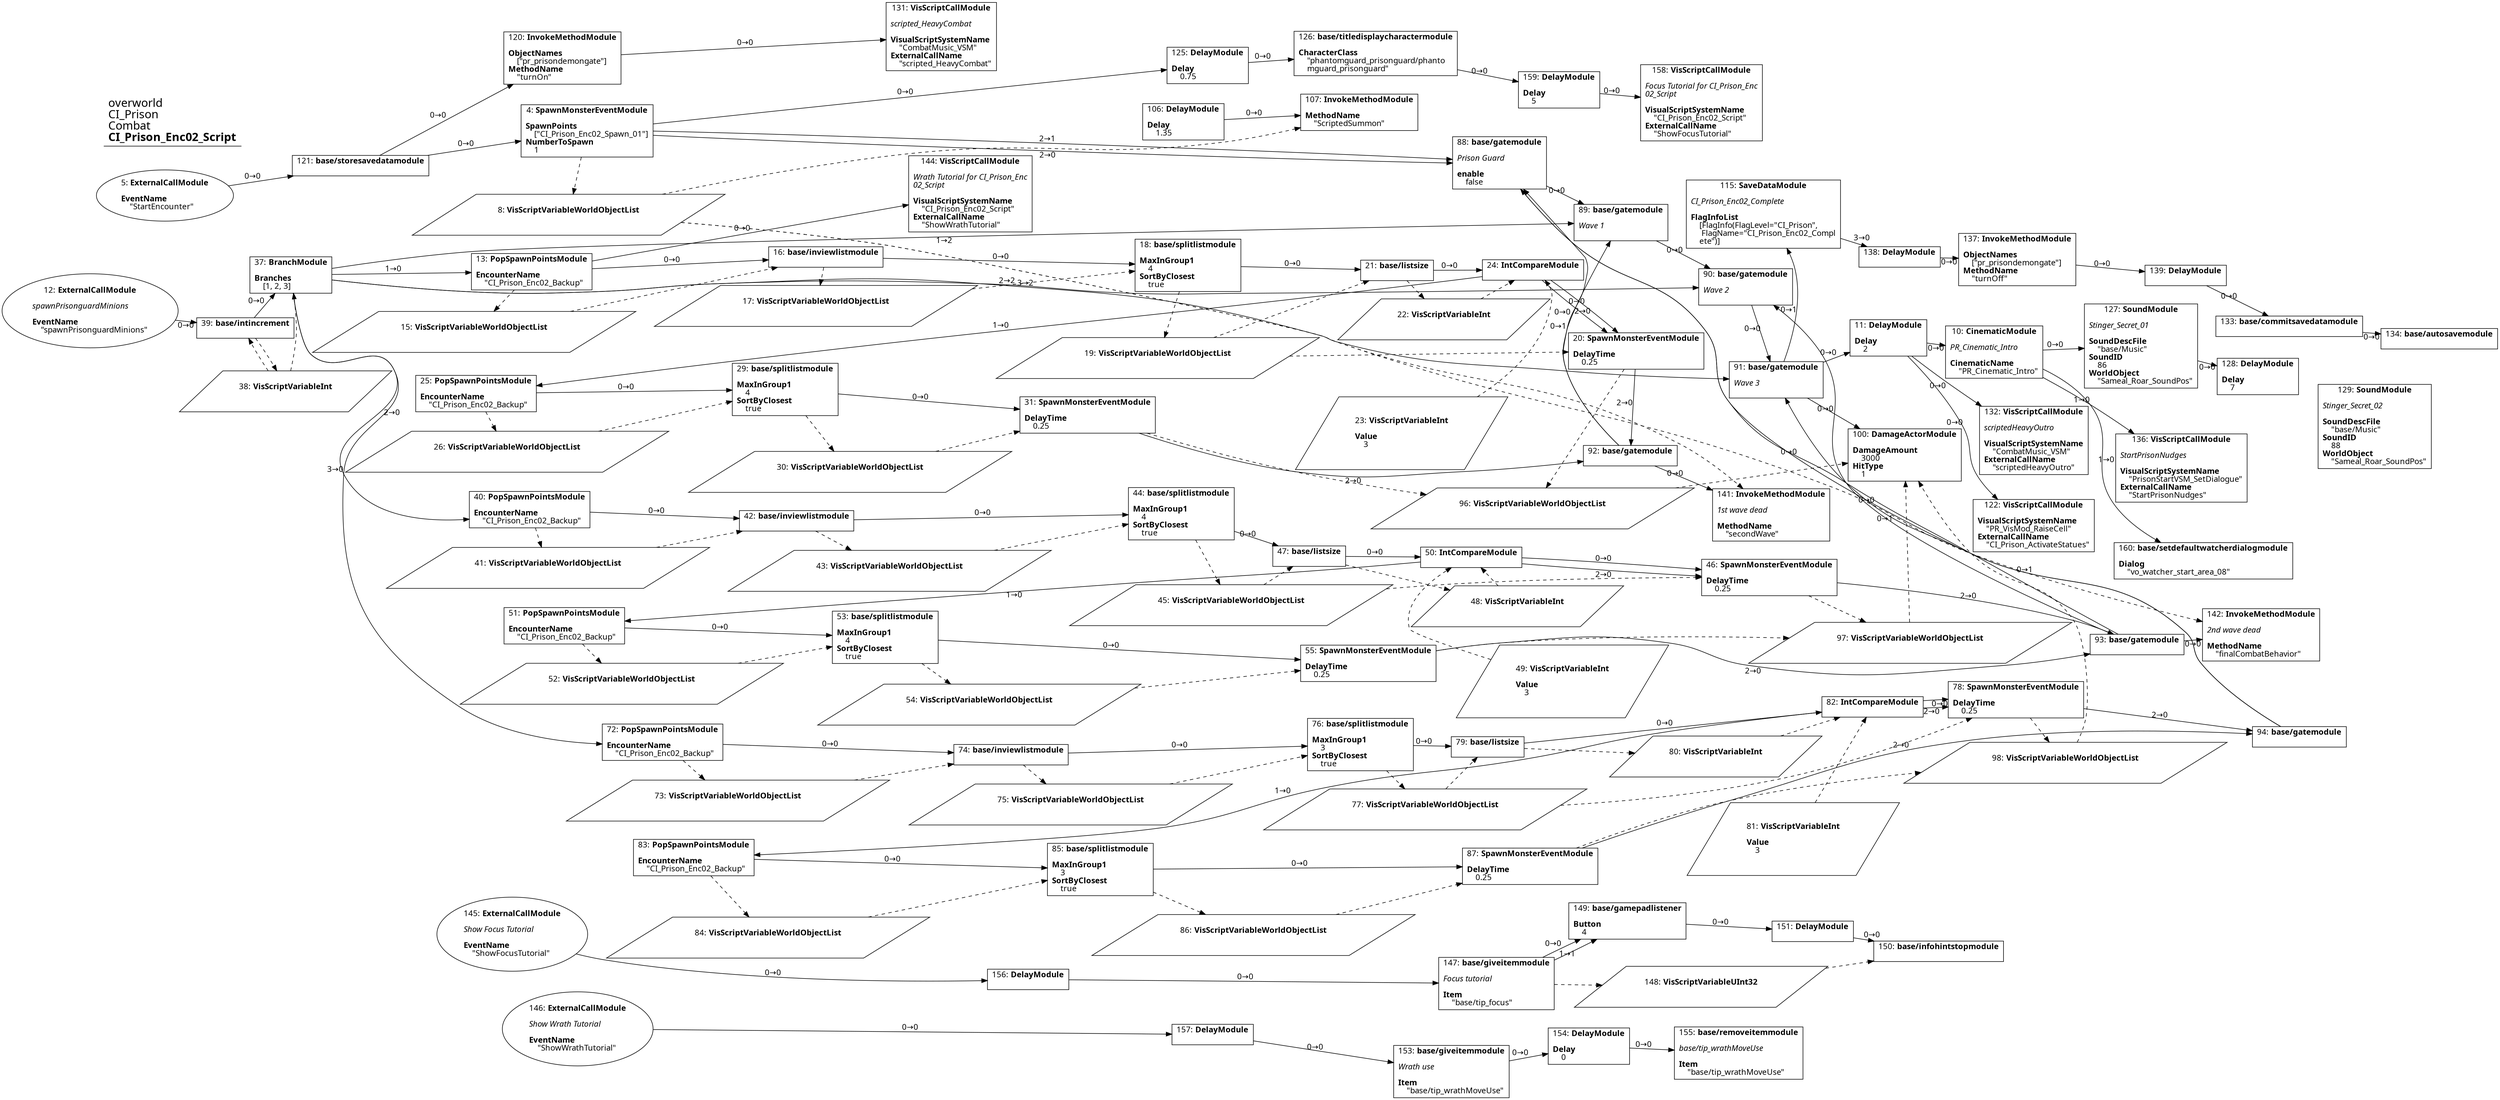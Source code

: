 digraph {
    layout = fdp;
    overlap = prism;
    sep = "+16";
    splines = spline;

    node [ shape = box ];

    graph [ fontname = "Segoe UI" ];
    node [ fontname = "Segoe UI" ];
    edge [ fontname = "Segoe UI" ];

    4 [ label = <4: <b>SpawnMonsterEventModule</b><br/><br/><b>SpawnPoints</b><br align="left"/>    [&quot;CI_Prison_Enc02_Spawn_01&quot;]<br align="left"/><b>NumberToSpawn</b><br align="left"/>    1<br align="left"/>> ];
    4 [ pos = "0.65400004,0.040000003!" ];
    4 -> 88 [ label = "2→1" ];
    4 -> 88 [ label = "2→0" ];
    4 -> 125 [ label = "0→0" ];
    4 -> 8 [ style = dashed ];

    5 [ label = <5: <b>ExternalCallModule</b><br/><br/><b>EventName</b><br align="left"/>    &quot;StartEncounter&quot;<br align="left"/>> ];
    5 [ shape = oval ]
    5 [ pos = "0.036000002,0.16800001!" ];
    5 -> 121 [ label = "0→0" ];

    8 [ label = <8: <b>VisScriptVariableWorldObjectList</b><br/><br/>> ];
    8 [ shape = parallelogram ]
    8 [ pos = "0.684,-0.178!" ];

    10 [ label = <10: <b>CinematicModule</b><br/><br/><i>PR_Cinematic_Intro<br align="left"/></i><br align="left"/><b>CinematicName</b><br align="left"/>    &quot;PR_Cinematic_Intro&quot;<br align="left"/>> ];
    10 [ pos = "3.045,-0.155!" ];
    10 -> 127 [ label = "0→0" ];
    10 -> 136 [ label = "1→0" ];
    10 -> 160 [ label = "1→0" ];

    11 [ label = <11: <b>DelayModule</b><br/><br/><b>Delay</b><br align="left"/>    2<br align="left"/>> ];
    11 [ pos = "2.7670002,-0.155!" ];
    11 -> 10 [ label = "0→0" ];
    11 -> 132 [ label = "0→0" ];
    11 -> 122 [ label = "0→0" ];

    12 [ label = <12: <b>ExternalCallModule</b><br/><br/><i>spawnPrisonguardMinions<br align="left"/></i><br align="left"/><b>EventName</b><br align="left"/>    &quot;spawnPrisonguardMinions&quot;<br align="left"/>> ];
    12 [ shape = oval ]
    12 [ pos = "0.009000001,-0.388!" ];
    12 -> 39 [ label = "0→0" ];

    13 [ label = <13: <b>PopSpawnPointsModule</b><br/><br/><b>EncounterName</b><br align="left"/>    &quot;CI_Prison_Enc02_Backup&quot;<br align="left"/>> ];
    13 [ pos = "0.693,-0.32700002!" ];
    13 -> 16 [ label = "0→0" ];
    13 -> 144 [ label = "0→0" ];
    13 -> 15 [ style = dashed ];

    15 [ label = <15: <b>VisScriptVariableWorldObjectList</b><br/><br/>> ];
    15 [ shape = parallelogram ]
    15 [ pos = "0.711,-0.46400002!" ];

    16 [ label = <16: <b>base/inviewlistmodule</b><br/><br/>> ];
    16 [ pos = "0.95100003,-0.31300002!" ];
    16 -> 18 [ label = "0→0" ];
    15 -> 16 [ style = dashed ];
    16 -> 17 [ style = dashed ];

    17 [ label = <17: <b>VisScriptVariableWorldObjectList</b><br/><br/>> ];
    17 [ shape = parallelogram ]
    17 [ pos = "0.97,-0.46300003!" ];

    18 [ label = <18: <b>base/splitlistmodule</b><br/><br/><b>MaxInGroup1</b><br align="left"/>    4<br align="left"/><b>SortByClosest</b><br align="left"/>    true<br align="left"/>> ];
    18 [ pos = "1.215,-0.30600002!" ];
    18 -> 21 [ label = "0→0" ];
    17 -> 18 [ style = dashed ];
    18 -> 19 [ style = dashed ];

    19 [ label = <19: <b>VisScriptVariableWorldObjectList</b><br/><br/>> ];
    19 [ shape = parallelogram ]
    19 [ pos = "1.2290001,-0.469!" ];

    20 [ label = <20: <b>SpawnMonsterEventModule</b><br/><br/><b>DelayTime</b><br align="left"/>    0.25<br align="left"/>> ];
    20 [ pos = "1.8560001,-0.32500002!" ];
    20 -> 92 [ label = "2→0" ];
    19 -> 20 [ style = dashed ];
    20 -> 96 [ style = dashed ];

    21 [ label = <21: <b>base/listsize</b><br/><br/>> ];
    21 [ pos = "1.4300001,-0.32200003!" ];
    21 -> 24 [ label = "0→0" ];
    19 -> 21 [ style = dashed ];
    21 -> 22 [ style = dashed ];

    22 [ label = <22: <b>VisScriptVariableInt</b><br/><br/>> ];
    22 [ shape = parallelogram ]
    22 [ pos = "1.4810001,-0.42800003!" ];

    23 [ label = <23: <b>VisScriptVariableInt</b><br/><br/><b>Value</b><br align="left"/>    3<br align="left"/>> ];
    23 [ shape = parallelogram ]
    23 [ pos = "1.5370001,-0.49100003!" ];

    24 [ label = <24: <b>IntCompareModule</b><br/><br/>> ];
    24 [ pos = "1.618,-0.31800002!" ];
    24 -> 20 [ label = "0→0" ];
    24 -> 20 [ label = "2→0" ];
    24 -> 25 [ label = "1→0" ];
    22 -> 24 [ style = dashed ];
    23 -> 24 [ style = dashed ];

    25 [ label = <25: <b>PopSpawnPointsModule</b><br/><br/><b>EncounterName</b><br align="left"/>    &quot;CI_Prison_Enc02_Backup&quot;<br align="left"/>> ];
    25 [ pos = "0.67200005,-0.55700004!" ];
    25 -> 29 [ label = "0→0" ];
    25 -> 26 [ style = dashed ];

    26 [ label = <26: <b>VisScriptVariableWorldObjectList</b><br/><br/>> ];
    26 [ shape = parallelogram ]
    26 [ pos = "0.684,-0.697!" ];

    29 [ label = <29: <b>base/splitlistmodule</b><br/><br/><b>MaxInGroup1</b><br align="left"/>    4<br align="left"/><b>SortByClosest</b><br align="left"/>    true<br align="left"/>> ];
    29 [ pos = "0.9620001,-0.53900003!" ];
    29 -> 31 [ label = "0→0" ];
    29 -> 30 [ style = dashed ];
    26 -> 29 [ style = dashed ];

    30 [ label = <30: <b>VisScriptVariableWorldObjectList</b><br/><br/>> ];
    30 [ shape = parallelogram ]
    30 [ pos = "0.96300006,-0.702!" ];

    31 [ label = <31: <b>SpawnMonsterEventModule</b><br/><br/><b>DelayTime</b><br align="left"/>    0.25<br align="left"/>> ];
    31 [ pos = "1.194,-0.563!" ];
    31 -> 92 [ label = "2→0" ];
    30 -> 31 [ style = dashed ];
    31 -> 96 [ style = dashed ];

    37 [ label = <37: <b>BranchModule</b><br/><br/><b>Branches</b><br align="left"/>    [1, 2, 3]<br align="left"/>> ];
    37 [ pos = "0.47700003,-0.388!" ];
    37 -> 13 [ label = "1→0" ];
    37 -> 40 [ label = "2→0" ];
    37 -> 72 [ label = "3→0" ];
    37 -> 89 [ label = "1→2" ];
    37 -> 90 [ label = "2→2" ];
    37 -> 91 [ label = "3→2" ];
    38 -> 37 [ style = dashed ];

    38 [ label = <38: <b>VisScriptVariableInt</b><br/><br/>> ];
    38 [ shape = parallelogram ]
    38 [ pos = "0.26200002,-0.531!" ];

    39 [ label = <39: <b>base/intincrement</b><br/><br/>> ];
    39 [ pos = "0.254,-0.38900003!" ];
    39 -> 37 [ label = "0→0" ];
    38 -> 39 [ style = dashed ];
    39 -> 38 [ style = dashed ];

    40 [ label = <40: <b>PopSpawnPointsModule</b><br/><br/><b>EncounterName</b><br align="left"/>    &quot;CI_Prison_Enc02_Backup&quot;<br align="left"/>> ];
    40 [ pos = "0.65800005,-0.83800006!" ];
    40 -> 42 [ label = "0→0" ];
    40 -> 41 [ style = dashed ];

    41 [ label = <41: <b>VisScriptVariableWorldObjectList</b><br/><br/>> ];
    41 [ shape = parallelogram ]
    41 [ pos = "0.67600006,-0.975!" ];

    42 [ label = <42: <b>base/inviewlistmodule</b><br/><br/>> ];
    42 [ pos = "0.91600007,-0.82400006!" ];
    42 -> 44 [ label = "0→0" ];
    41 -> 42 [ style = dashed ];
    42 -> 43 [ style = dashed ];

    43 [ label = <43: <b>VisScriptVariableWorldObjectList</b><br/><br/>> ];
    43 [ shape = parallelogram ]
    43 [ pos = "0.94100004,-0.97700006!" ];

    44 [ label = <44: <b>base/splitlistmodule</b><br/><br/><b>MaxInGroup1</b><br align="left"/>    4<br align="left"/><b>SortByClosest</b><br align="left"/>    true<br align="left"/>> ];
    44 [ pos = "1.1620001,-0.837!" ];
    44 -> 47 [ label = "0→0" ];
    43 -> 44 [ style = dashed ];
    44 -> 45 [ style = dashed ];

    45 [ label = <45: <b>VisScriptVariableWorldObjectList</b><br/><br/>> ];
    45 [ shape = parallelogram ]
    45 [ pos = "1.194,-0.98!" ];

    46 [ label = <46: <b>SpawnMonsterEventModule</b><br/><br/><b>DelayTime</b><br align="left"/>    0.25<br align="left"/>> ];
    46 [ pos = "1.838,-0.82600003!" ];
    46 -> 93 [ label = "2→0" ];
    45 -> 46 [ style = dashed ];
    46 -> 97 [ style = dashed ];

    47 [ label = <47: <b>base/listsize</b><br/><br/>> ];
    47 [ pos = "1.3950001,-0.83300006!" ];
    47 -> 50 [ label = "0→0" ];
    45 -> 47 [ style = dashed ];
    47 -> 48 [ style = dashed ];

    48 [ label = <48: <b>VisScriptVariableInt</b><br/><br/>> ];
    48 [ shape = parallelogram ]
    48 [ pos = "1.4460001,-0.93900007!" ];

    49 [ label = <49: <b>VisScriptVariableInt</b><br/><br/><b>Value</b><br align="left"/>    3<br align="left"/>> ];
    49 [ shape = parallelogram ]
    49 [ pos = "1.5020001,-1.0020001!" ];

    50 [ label = <50: <b>IntCompareModule</b><br/><br/>> ];
    50 [ pos = "1.5830001,-0.82900006!" ];
    50 -> 46 [ label = "0→0" ];
    50 -> 46 [ label = "2→0" ];
    50 -> 51 [ label = "1→0" ];
    48 -> 50 [ style = dashed ];
    49 -> 50 [ style = dashed ];

    51 [ label = <51: <b>PopSpawnPointsModule</b><br/><br/><b>EncounterName</b><br align="left"/>    &quot;CI_Prison_Enc02_Backup&quot;<br align="left"/>> ];
    51 [ pos = "0.637,-1.0680001!" ];
    51 -> 53 [ label = "0→0" ];
    51 -> 52 [ style = dashed ];

    52 [ label = <52: <b>VisScriptVariableWorldObjectList</b><br/><br/>> ];
    52 [ shape = parallelogram ]
    52 [ pos = "0.64900005,-1.2080001!" ];

    53 [ label = <53: <b>base/splitlistmodule</b><br/><br/><b>MaxInGroup1</b><br align="left"/>    4<br align="left"/><b>SortByClosest</b><br align="left"/>    true<br align="left"/>> ];
    53 [ pos = "0.89900005,-1.07!" ];
    53 -> 55 [ label = "0→0" ];
    53 -> 54 [ style = dashed ];
    52 -> 53 [ style = dashed ];

    54 [ label = <54: <b>VisScriptVariableWorldObjectList</b><br/><br/>> ];
    54 [ shape = parallelogram ]
    54 [ pos = "0.92800003,-1.213!" ];

    55 [ label = <55: <b>SpawnMonsterEventModule</b><br/><br/><b>DelayTime</b><br align="left"/>    0.25<br align="left"/>> ];
    55 [ pos = "1.159,-1.074!" ];
    55 -> 93 [ label = "2→0" ];
    54 -> 55 [ style = dashed ];
    55 -> 97 [ style = dashed ];

    72 [ label = <72: <b>PopSpawnPointsModule</b><br/><br/><b>EncounterName</b><br align="left"/>    &quot;CI_Prison_Enc02_Backup&quot;<br align="left"/>> ];
    72 [ pos = "0.66800004,-1.3460001!" ];
    72 -> 74 [ label = "0→0" ];
    72 -> 73 [ style = dashed ];

    73 [ label = <73: <b>VisScriptVariableWorldObjectList</b><br/><br/>> ];
    73 [ shape = parallelogram ]
    73 [ pos = "0.68600005,-1.483!" ];

    74 [ label = <74: <b>base/inviewlistmodule</b><br/><br/>> ];
    74 [ pos = "0.92600006,-1.332!" ];
    74 -> 76 [ label = "0→0" ];
    73 -> 74 [ style = dashed ];
    74 -> 75 [ style = dashed ];

    75 [ label = <75: <b>VisScriptVariableWorldObjectList</b><br/><br/>> ];
    75 [ shape = parallelogram ]
    75 [ pos = "0.95100003,-1.485!" ];

    76 [ label = <76: <b>base/splitlistmodule</b><br/><br/><b>MaxInGroup1</b><br align="left"/>    3<br align="left"/><b>SortByClosest</b><br align="left"/>    true<br align="left"/>> ];
    76 [ pos = "1.172,-1.345!" ];
    76 -> 79 [ label = "0→0" ];
    75 -> 76 [ style = dashed ];
    76 -> 77 [ style = dashed ];

    77 [ label = <77: <b>VisScriptVariableWorldObjectList</b><br/><br/>> ];
    77 [ shape = parallelogram ]
    77 [ pos = "1.2040001,-1.488!" ];

    78 [ label = <78: <b>SpawnMonsterEventModule</b><br/><br/><b>DelayTime</b><br align="left"/>    0.25<br align="left"/>> ];
    78 [ pos = "1.848,-1.3340001!" ];
    78 -> 94 [ label = "2→0" ];
    77 -> 78 [ style = dashed ];
    78 -> 98 [ style = dashed ];

    79 [ label = <79: <b>base/listsize</b><br/><br/>> ];
    79 [ pos = "1.4050001,-1.3410001!" ];
    79 -> 82 [ label = "0→0" ];
    77 -> 79 [ style = dashed ];
    79 -> 80 [ style = dashed ];

    80 [ label = <80: <b>VisScriptVariableInt</b><br/><br/>> ];
    80 [ shape = parallelogram ]
    80 [ pos = "1.4560001,-1.447!" ];

    81 [ label = <81: <b>VisScriptVariableInt</b><br/><br/><b>Value</b><br align="left"/>    3<br align="left"/>> ];
    81 [ shape = parallelogram ]
    81 [ pos = "1.5120001,-1.5100001!" ];

    82 [ label = <82: <b>IntCompareModule</b><br/><br/>> ];
    82 [ pos = "1.593,-1.337!" ];
    82 -> 78 [ label = "0→0" ];
    82 -> 78 [ label = "2→0" ];
    82 -> 83 [ label = "1→0" ];
    80 -> 82 [ style = dashed ];
    81 -> 82 [ style = dashed ];

    83 [ label = <83: <b>PopSpawnPointsModule</b><br/><br/><b>EncounterName</b><br align="left"/>    &quot;CI_Prison_Enc02_Backup&quot;<br align="left"/>> ];
    83 [ pos = "0.647,-1.5760001!" ];
    83 -> 85 [ label = "0→0" ];
    83 -> 84 [ style = dashed ];

    84 [ label = <84: <b>VisScriptVariableWorldObjectList</b><br/><br/>> ];
    84 [ shape = parallelogram ]
    84 [ pos = "0.65900004,-1.7160001!" ];

    85 [ label = <85: <b>base/splitlistmodule</b><br/><br/><b>MaxInGroup1</b><br align="left"/>    3<br align="left"/><b>SortByClosest</b><br align="left"/>    true<br align="left"/>> ];
    85 [ pos = "0.90900004,-1.5780001!" ];
    85 -> 87 [ label = "0→0" ];
    85 -> 86 [ style = dashed ];
    84 -> 85 [ style = dashed ];

    86 [ label = <86: <b>VisScriptVariableWorldObjectList</b><br/><br/>> ];
    86 [ shape = parallelogram ]
    86 [ pos = "0.938,-1.7210001!" ];

    87 [ label = <87: <b>SpawnMonsterEventModule</b><br/><br/><b>DelayTime</b><br align="left"/>    0.25<br align="left"/>> ];
    87 [ pos = "1.169,-1.582!" ];
    87 -> 94 [ label = "2→0" ];
    86 -> 87 [ style = dashed ];
    87 -> 98 [ style = dashed ];

    88 [ label = <88: <b>base/gatemodule</b><br/><br/><i>Prison Guard<br align="left"/></i><br align="left"/><b>enable</b><br align="left"/>    false<br align="left"/>> ];
    88 [ pos = "2.0900002,0.027!" ];
    88 -> 89 [ label = "0→0" ];

    89 [ label = <89: <b>base/gatemodule</b><br/><br/><i>Wave 1<br align="left"/></i><br align="left"/>> ];
    89 [ pos = "2.259,-0.030000001!" ];
    89 -> 90 [ label = "0→0" ];

    90 [ label = <90: <b>base/gatemodule</b><br/><br/><i>Wave 2<br align="left"/></i><br align="left"/>> ];
    90 [ pos = "2.3920002,-0.108!" ];
    90 -> 91 [ label = "0→0" ];

    91 [ label = <91: <b>base/gatemodule</b><br/><br/><i>Wave 3<br align="left"/></i><br align="left"/>> ];
    91 [ pos = "2.548,-0.21200001!" ];
    91 -> 11 [ label = "0→0" ];
    91 -> 100 [ label = "0→0" ];
    91 -> 115 [ label = "0→1" ];

    92 [ label = <92: <b>base/gatemodule</b><br/><br/>> ];
    92 [ pos = "2.167,-0.47300002!" ];
    92 -> 89 [ label = "0→1" ];
    92 -> 88 [ label = "0→0" ];
    92 -> 141 [ label = "0→0" ];

    93 [ label = <93: <b>base/gatemodule</b><br/><br/>> ];
    93 [ pos = "2.1490002,-1.065!" ];
    93 -> 90 [ label = "0→1" ];
    93 -> 88 [ label = "0→0" ];
    93 -> 142 [ label = "0→0" ];

    94 [ label = <94: <b>base/gatemodule</b><br/><br/>> ];
    94 [ pos = "2.115,-1.5530001!" ];
    94 -> 91 [ label = "0→1" ];
    94 -> 88 [ label = "0→0" ];

    96 [ label = <96: <b>VisScriptVariableWorldObjectList</b><br/><br/>> ];
    96 [ shape = parallelogram ]
    96 [ pos = "1.8640001,-0.53800005!" ];

    97 [ label = <97: <b>VisScriptVariableWorldObjectList</b><br/><br/>> ];
    97 [ shape = parallelogram ]
    97 [ pos = "1.8590001,-1.09!" ];

    98 [ label = <98: <b>VisScriptVariableWorldObjectList</b><br/><br/>> ];
    98 [ shape = parallelogram ]
    98 [ pos = "1.863,-1.554!" ];

    100 [ label = <100: <b>DamageActorModule</b><br/><br/><b>DamageAmount</b><br align="left"/>    3000<br align="left"/><b>HitType</b><br align="left"/>    1<br align="left"/>> ];
    100 [ pos = "2.7670002,-0.34500003!" ];
    96 -> 100 [ style = dashed ];
    97 -> 100 [ style = dashed ];
    98 -> 100 [ style = dashed ];

    106 [ label = <106: <b>DelayModule</b><br/><br/><b>Delay</b><br align="left"/>    1.35<br align="left"/>> ];
    106 [ pos = "1.016,0.067!" ];
    106 -> 107 [ label = "0→0" ];

    107 [ label = <107: <b>InvokeMethodModule</b><br/><br/><b>MethodName</b><br align="left"/>    &quot;ScriptedSummon&quot;<br align="left"/>> ];
    107 [ pos = "1.1780001,0.067!" ];
    8 -> 107 [ style = dashed ];

    115 [ label = <115: <b>SaveDataModule</b><br/><br/><i>CI_Prison_Enc02_Complete<br align="left"/></i><br align="left"/><b>FlagInfoList</b><br align="left"/>    [FlagInfo(FlagLevel=&quot;CI_Prison&quot;,<br align="left"/>     FlagName=&quot;CI_Prison_Enc02_Compl<br align="left"/>    ete&quot;)]<br align="left"/>> ];
    115 [ pos = "2.765,0.09200001!" ];
    115 -> 138 [ label = "3→0" ];

    120 [ label = <120: <b>InvokeMethodModule</b><br/><br/><b>ObjectNames</b><br align="left"/>    [&quot;pr_prisondemongate&quot;]<br align="left"/><b>MethodName</b><br align="left"/>    &quot;turnOn&quot;<br align="left"/>> ];
    120 [ pos = "0.65000004,0.316!" ];
    120 -> 131 [ label = "0→0" ];

    121 [ label = <121: <b>base/storesavedatamodule</b><br/><br/>> ];
    121 [ pos = "0.26900002,0.16800001!" ];
    121 -> 120 [ label = "0→0" ];
    121 -> 4 [ label = "0→0" ];

    122 [ label = <122: <b>VisScriptCallModule</b><br/><br/><b>VisualScriptSystemName</b><br align="left"/>    &quot;PR_VisMod_RaiseCell&quot;<br align="left"/><b>ExternalCallName</b><br align="left"/>    &quot;CI_Prison_ActivateStatues&quot;<br align="left"/>> ];
    122 [ pos = "3.0470002,-0.36200002!" ];

    125 [ label = <125: <b>DelayModule</b><br/><br/><b>Delay</b><br align="left"/>    0.75<br align="left"/>> ];
    125 [ pos = "0.98100007,0.26900002!" ];
    125 -> 126 [ label = "0→0" ];

    126 [ label = <126: <b>base/titledisplaycharactermodule</b><br/><br/><b>CharacterClass</b><br align="left"/>    &quot;phantomguard_prisonguard/phanto<br align="left"/>    mguard_prisonguard&quot;<br align="left"/>> ];
    126 [ pos = "1.1270001,0.26900002!" ];
    126 -> 159 [ label = "0→0" ];

    127 [ label = <127: <b>SoundModule</b><br/><br/><i>Stinger_Secret_01<br align="left"/></i><br align="left"/><b>SoundDescFile</b><br align="left"/>    &quot;base/Music&quot;<br align="left"/><b>SoundID</b><br align="left"/>    86<br align="left"/><b>WorldObject</b><br align="left"/>    &quot;Sameal_Roar_SoundPos&quot;<br align="left"/>> ];
    127 [ pos = "3.285,-0.155!" ];
    127 -> 128 [ label = "0→0" ];

    128 [ label = <128: <b>DelayModule</b><br/><br/><b>Delay</b><br align="left"/>    7<br align="left"/>> ];
    128 [ pos = "3.4770002,-0.155!" ];

    129 [ label = <129: <b>SoundModule</b><br/><br/><i>Stinger_Secret_02<br align="left"/></i><br align="left"/><b>SoundDescFile</b><br align="left"/>    &quot;base/Music&quot;<br align="left"/><b>SoundID</b><br align="left"/>    88<br align="left"/><b>WorldObject</b><br align="left"/>    &quot;Sameal_Roar_SoundPos&quot;<br align="left"/>> ];
    129 [ pos = "3.65,-0.155!" ];

    131 [ label = <131: <b>VisScriptCallModule</b><br/><br/><i>scripted_HeavyCombat<br align="left"/></i><br align="left"/><b>VisualScriptSystemName</b><br align="left"/>    &quot;CombatMusic_VSM&quot;<br align="left"/><b>ExternalCallName</b><br align="left"/>    &quot;scripted_HeavyCombat&quot;<br align="left"/>> ];
    131 [ pos = "0.86,0.316!" ];

    132 [ label = <132: <b>VisScriptCallModule</b><br/><br/><i>scriptedHeavyOutro<br align="left"/></i><br align="left"/><b>VisualScriptSystemName</b><br align="left"/>    &quot;CombatMusic_VSM&quot;<br align="left"/><b>ExternalCallName</b><br align="left"/>    &quot;scriptedHeavyOutro&quot;<br align="left"/>> ];
    132 [ pos = "3.0460002,-0.28300002!" ];

    133 [ label = <133: <b>base/commitsavedatamodule</b><br/><br/>> ];
    133 [ pos = "3.6440003,0.046000004!" ];
    133 -> 134 [ label = "0→0" ];

    134 [ label = <134: <b>base/autosavemodule</b><br/><br/>> ];
    134 [ pos = "3.8810003,0.046000004!" ];

    136 [ label = <136: <b>VisScriptCallModule</b><br/><br/><i>StartPrisonNudges<br align="left"/></i><br align="left"/><b>VisualScriptSystemName</b><br align="left"/>    &quot;PrisonStartVSM_SetDialogue&quot;<br align="left"/><b>ExternalCallName</b><br align="left"/>    &quot;StartPrisonNudges&quot;<br align="left"/>> ];
    136 [ pos = "3.2860003,-0.30800003!" ];

    137 [ label = <137: <b>InvokeMethodModule</b><br/><br/><b>ObjectNames</b><br align="left"/>    [&quot;pr_prisondemongate&quot;]<br align="left"/><b>MethodName</b><br align="left"/>    &quot;turnOff&quot;<br align="left"/>> ];
    137 [ pos = "3.2430003,0.046000004!" ];
    137 -> 139 [ label = "0→0" ];

    138 [ label = <138: <b>DelayModule</b><br/><br/>> ];
    138 [ pos = "3.0470002,0.046000004!" ];
    138 -> 137 [ label = "0→0" ];

    139 [ label = <139: <b>DelayModule</b><br/><br/>> ];
    139 [ pos = "3.463,0.046000004!" ];
    139 -> 133 [ label = "0→0" ];

    141 [ label = <141: <b>InvokeMethodModule</b><br/><br/><i>1st wave dead<br align="left"/></i><br align="left"/><b>MethodName</b><br align="left"/>    &quot;secondWave&quot;<br align="left"/>> ];
    141 [ pos = "2.368,-0.47200003!" ];
    8 -> 141 [ style = dashed ];

    142 [ label = <142: <b>InvokeMethodModule</b><br/><br/><i>2nd wave dead<br align="left"/></i><br align="left"/><b>MethodName</b><br align="left"/>    &quot;finalCombatBehavior&quot;<br align="left"/>> ];
    142 [ pos = "2.391,-1.0530001!" ];
    8 -> 142 [ style = dashed ];

    144 [ label = <144: <b>VisScriptCallModule</b><br/><br/><i>Wrath Tutorial for CI_Prison_Enc<br align="left"/>02_Script<br align="left"/></i><br align="left"/><b>VisualScriptSystemName</b><br align="left"/>    &quot;CI_Prison_Enc02_Script&quot;<br align="left"/><b>ExternalCallName</b><br align="left"/>    &quot;ShowWrathTutorial&quot;<br align="left"/>> ];
    144 [ pos = "0.97300005,-0.215!" ];

    145 [ label = <145: <b>ExternalCallModule</b><br/><br/><i>Show Focus Tutorial<br align="left"/></i><br align="left"/><b>EventName</b><br align="left"/>    &quot;ShowFocusTutorial&quot;<br align="left"/>> ];
    145 [ shape = oval ]
    145 [ pos = "0.611,-2.104!" ];
    145 -> 156 [ label = "0→0" ];

    146 [ label = <146: <b>ExternalCallModule</b><br/><br/><i>Show Wrath Tutorial<br align="left"/></i><br align="left"/><b>EventName</b><br align="left"/>    &quot;ShowWrathTutorial&quot;<br align="left"/>> ];
    146 [ shape = oval ]
    146 [ pos = "0.611,-2.434!" ];
    146 -> 157 [ label = "0→0" ];

    147 [ label = <147: <b>base/giveitemmodule</b><br/><br/><i>Focus tutorial<br align="left"/></i><br align="left"/><b>Item</b><br align="left"/>    &quot;base/tip_focus&quot;<br align="left"/>> ];
    147 [ pos = "1.031,-2.1030002!" ];
    147 -> 149 [ label = "0→0" ];
    147 -> 149 [ label = "1→1" ];
    147 -> 148 [ style = dashed ];

    148 [ label = <148: <b>VisScriptVariableUInt32</b><br/><br/>> ];
    148 [ shape = parallelogram ]
    148 [ pos = "1.3790001,-2.236!" ];

    149 [ label = <149: <b>base/gamepadlistener</b><br/><br/><b>Button</b><br align="left"/>    4<br align="left"/>> ];
    149 [ pos = "1.35,-2.1030002!" ];
    149 -> 151 [ label = "0→0" ];

    150 [ label = <150: <b>base/infohintstopmodule</b><br/><br/>> ];
    150 [ pos = "1.8330001,-2.102!" ];
    148 -> 150 [ style = dashed ];

    151 [ label = <151: <b>DelayModule</b><br/><br/>> ];
    151 [ pos = "1.6190001,-2.1030002!" ];
    151 -> 150 [ label = "0→0" ];

    153 [ label = <153: <b>base/giveitemmodule</b><br/><br/><i>Wrath use<br align="left"/></i><br align="left"/><b>Item</b><br align="left"/>    &quot;base/tip_wrathMoveUse&quot;<br align="left"/>> ];
    153 [ pos = "1.0370001,-2.434!" ];
    153 -> 154 [ label = "0→0" ];

    154 [ label = <154: <b>DelayModule</b><br/><br/><b>Delay</b><br align="left"/>    0<br align="left"/>> ];
    154 [ pos = "1.2160001,-2.434!" ];
    154 -> 155 [ label = "0→0" ];

    155 [ label = <155: <b>base/removeitemmodule</b><br/><br/><i>base/tip_wrathMoveUse<br align="left"/></i><br align="left"/><b>Item</b><br align="left"/>    &quot;base/tip_wrathMoveUse&quot;<br align="left"/>> ];
    155 [ pos = "1.3920001,-2.434!" ];

    156 [ label = <156: <b>DelayModule</b><br/><br/>> ];
    156 [ pos = "0.85200006,-2.104!" ];
    156 -> 147 [ label = "0→0" ];

    157 [ label = <157: <b>DelayModule</b><br/><br/>> ];
    157 [ pos = "0.85200006,-2.434!" ];
    157 -> 153 [ label = "0→0" ];

    158 [ label = <158: <b>VisScriptCallModule</b><br/><br/><i>Focus Tutorial for CI_Prison_Enc<br align="left"/>02_Script<br align="left"/></i><br align="left"/><b>VisualScriptSystemName</b><br align="left"/>    &quot;CI_Prison_Enc02_Script&quot;<br align="left"/><b>ExternalCallName</b><br align="left"/>    &quot;ShowFocusTutorial&quot;<br align="left"/>> ];
    158 [ pos = "1.603,0.26900002!" ];

    159 [ label = <159: <b>DelayModule</b><br/><br/><b>Delay</b><br align="left"/>    5<br align="left"/>> ];
    159 [ pos = "1.4280001,0.26900002!" ];
    159 -> 158 [ label = "0→0" ];

    160 [ label = <160: <b>base/setdefaultwatcherdialogmodule</b><br/><br/><b>Dialog</b><br align="left"/>    &quot;vo_watcher_start_area_08&quot;<br align="left"/>> ];
    160 [ pos = "3.285,-0.386!" ];

    title [ pos = "0.008,0.317!" ];
    title [ shape = underline ];
    title [ label = <<font point-size="20">overworld<br align="left"/>CI_Prison<br align="left"/>Combat<br align="left"/><b>CI_Prison_Enc02_Script</b><br align="left"/></font>> ];
}
